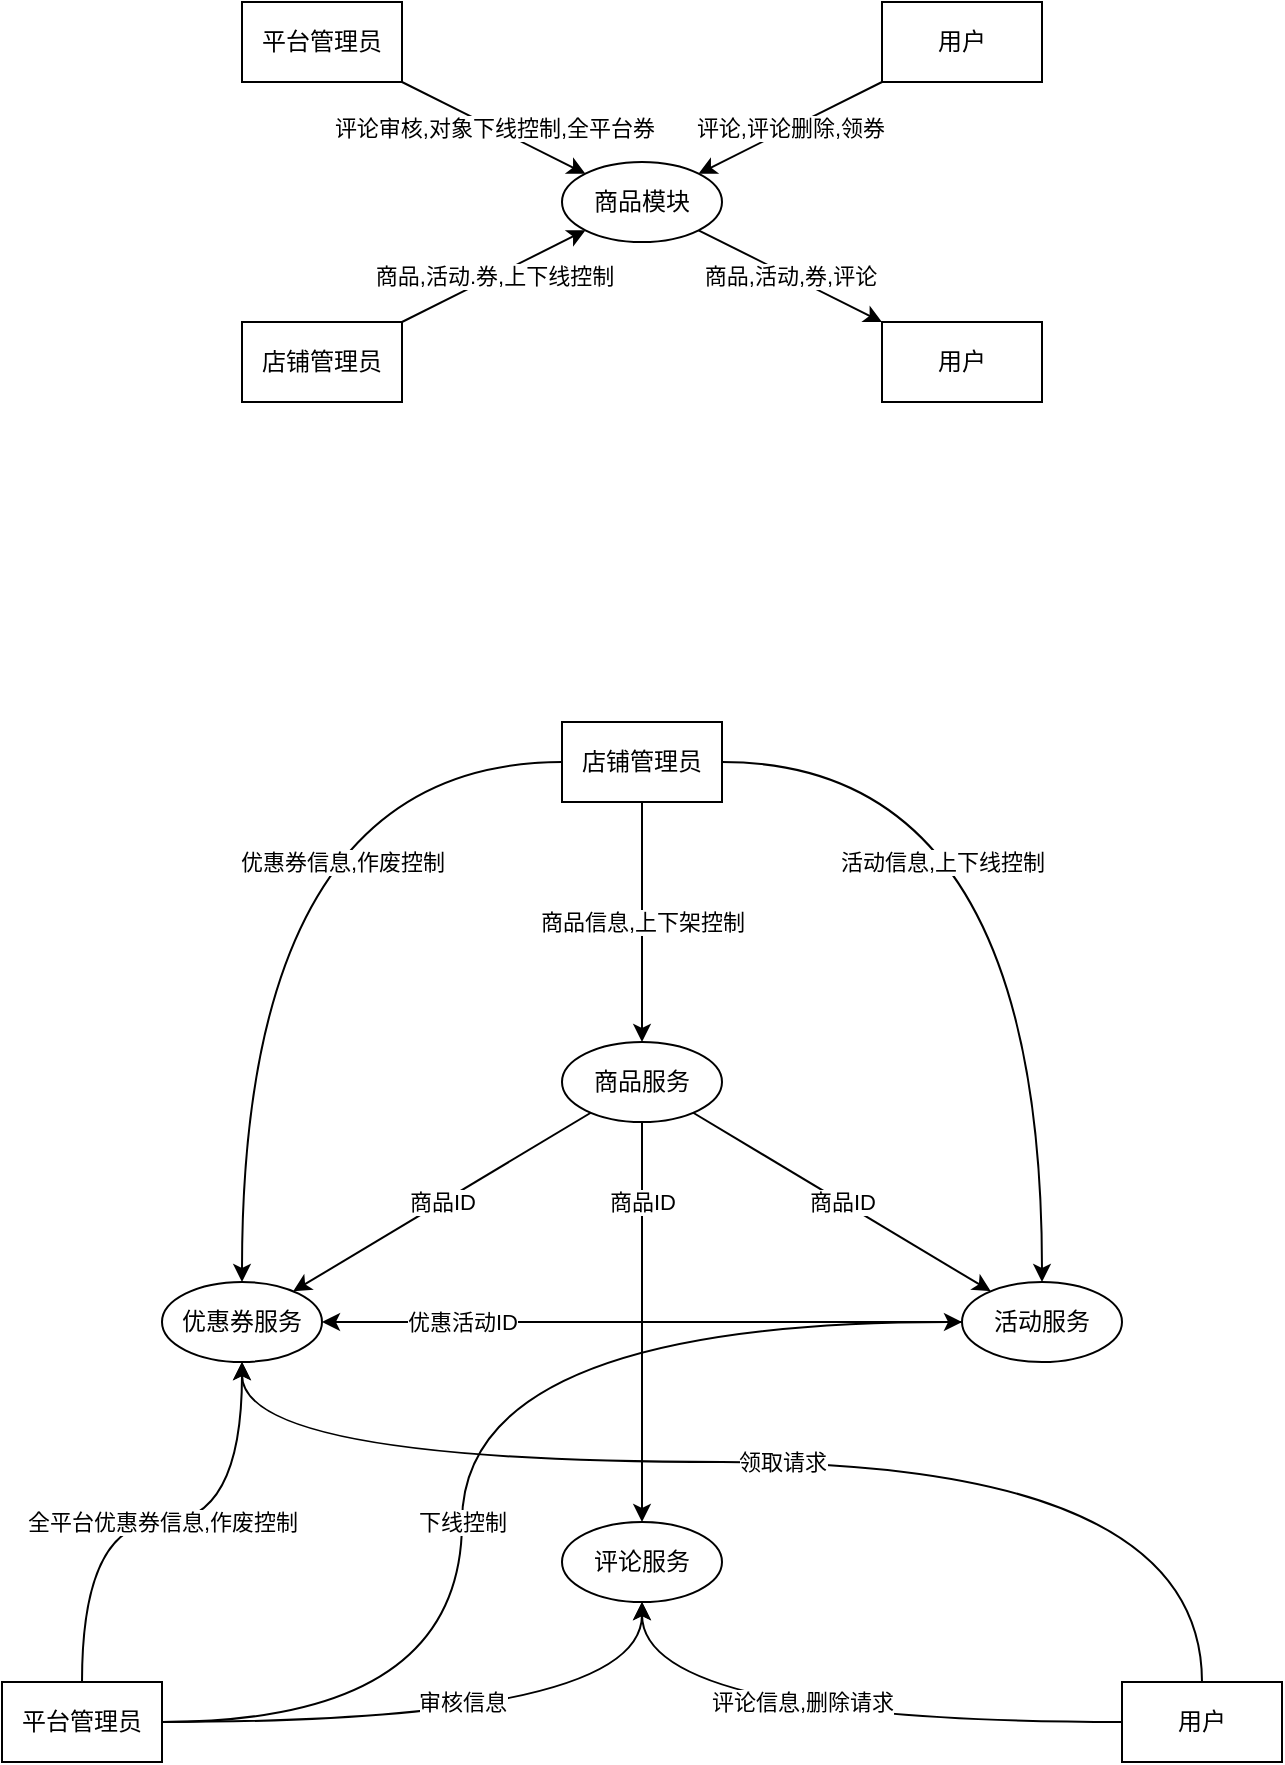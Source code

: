 <mxfile version="13.8.2" type="github">
  <diagram id="tlwxFYN7nEPO611R5yER" name="Page-1">
    <mxGraphModel dx="1114" dy="786" grid="1" gridSize="10" guides="1" tooltips="1" connect="1" arrows="1" fold="1" page="1" pageScale="1" pageWidth="850" pageHeight="1100" math="0" shadow="0">
      <root>
        <mxCell id="0" />
        <mxCell id="1" parent="0" />
        <mxCell id="JlzYUt2903bJceBeCsOK-10" value="商品,活动,券,评论" style="edgeStyle=none;rounded=0;orthogonalLoop=1;jettySize=auto;html=1;" edge="1" parent="1" source="JlzYUt2903bJceBeCsOK-1" target="JlzYUt2903bJceBeCsOK-9">
          <mxGeometry relative="1" as="geometry" />
        </mxCell>
        <mxCell id="JlzYUt2903bJceBeCsOK-1" value="商品模块" style="ellipse;whiteSpace=wrap;html=1;" vertex="1" parent="1">
          <mxGeometry x="360" y="120" width="80" height="40" as="geometry" />
        </mxCell>
        <mxCell id="JlzYUt2903bJceBeCsOK-8" value="评论,评论删除,领券" style="edgeStyle=none;rounded=0;orthogonalLoop=1;jettySize=auto;html=1;" edge="1" parent="1" source="JlzYUt2903bJceBeCsOK-2" target="JlzYUt2903bJceBeCsOK-1">
          <mxGeometry relative="1" as="geometry" />
        </mxCell>
        <mxCell id="JlzYUt2903bJceBeCsOK-2" value="用户" style="rounded=0;whiteSpace=wrap;html=1;" vertex="1" parent="1">
          <mxGeometry x="520" y="40" width="80" height="40" as="geometry" />
        </mxCell>
        <mxCell id="JlzYUt2903bJceBeCsOK-6" value="评论审核,对象下线控制,全平台券" style="rounded=0;orthogonalLoop=1;jettySize=auto;html=1;" edge="1" parent="1" source="JlzYUt2903bJceBeCsOK-4" target="JlzYUt2903bJceBeCsOK-1">
          <mxGeometry relative="1" as="geometry" />
        </mxCell>
        <mxCell id="JlzYUt2903bJceBeCsOK-4" value="平台管理员" style="rounded=0;whiteSpace=wrap;html=1;" vertex="1" parent="1">
          <mxGeometry x="200" y="40" width="80" height="40" as="geometry" />
        </mxCell>
        <mxCell id="JlzYUt2903bJceBeCsOK-7" value="商品,活动.券,上下线控制" style="edgeStyle=none;rounded=0;orthogonalLoop=1;jettySize=auto;html=1;" edge="1" parent="1" source="JlzYUt2903bJceBeCsOK-5" target="JlzYUt2903bJceBeCsOK-1">
          <mxGeometry relative="1" as="geometry" />
        </mxCell>
        <mxCell id="JlzYUt2903bJceBeCsOK-5" value="店铺管理员" style="rounded=0;whiteSpace=wrap;html=1;" vertex="1" parent="1">
          <mxGeometry x="200" y="200" width="80" height="40" as="geometry" />
        </mxCell>
        <mxCell id="JlzYUt2903bJceBeCsOK-9" value="用户" style="rounded=0;whiteSpace=wrap;html=1;" vertex="1" parent="1">
          <mxGeometry x="520" y="200" width="80" height="40" as="geometry" />
        </mxCell>
        <mxCell id="JlzYUt2903bJceBeCsOK-22" value="商品ID" style="rounded=0;orthogonalLoop=1;jettySize=auto;html=1;" edge="1" parent="1" source="JlzYUt2903bJceBeCsOK-11" target="JlzYUt2903bJceBeCsOK-13">
          <mxGeometry relative="1" as="geometry" />
        </mxCell>
        <mxCell id="JlzYUt2903bJceBeCsOK-30" value="商品ID" style="edgeStyle=orthogonalEdgeStyle;curved=1;rounded=0;orthogonalLoop=1;jettySize=auto;html=1;" edge="1" parent="1" source="JlzYUt2903bJceBeCsOK-11" target="JlzYUt2903bJceBeCsOK-12">
          <mxGeometry x="-0.6" relative="1" as="geometry">
            <mxPoint as="offset" />
          </mxGeometry>
        </mxCell>
        <mxCell id="JlzYUt2903bJceBeCsOK-31" value="商品ID" style="rounded=0;orthogonalLoop=1;jettySize=auto;html=1;" edge="1" parent="1" source="JlzYUt2903bJceBeCsOK-11" target="JlzYUt2903bJceBeCsOK-14">
          <mxGeometry relative="1" as="geometry" />
        </mxCell>
        <mxCell id="JlzYUt2903bJceBeCsOK-11" value="商品服务" style="ellipse;whiteSpace=wrap;html=1;" vertex="1" parent="1">
          <mxGeometry x="360" y="560" width="80" height="40" as="geometry" />
        </mxCell>
        <mxCell id="JlzYUt2903bJceBeCsOK-12" value="评论服务" style="ellipse;whiteSpace=wrap;html=1;" vertex="1" parent="1">
          <mxGeometry x="360" y="800" width="80" height="40" as="geometry" />
        </mxCell>
        <mxCell id="JlzYUt2903bJceBeCsOK-23" value="优惠活动ID" style="edgeStyle=none;rounded=0;orthogonalLoop=1;jettySize=auto;html=1;" edge="1" parent="1" source="JlzYUt2903bJceBeCsOK-13" target="JlzYUt2903bJceBeCsOK-14">
          <mxGeometry x="0.562" relative="1" as="geometry">
            <mxPoint as="offset" />
          </mxGeometry>
        </mxCell>
        <mxCell id="JlzYUt2903bJceBeCsOK-13" value="活动服务" style="ellipse;whiteSpace=wrap;html=1;" vertex="1" parent="1">
          <mxGeometry x="560" y="680" width="80" height="40" as="geometry" />
        </mxCell>
        <mxCell id="JlzYUt2903bJceBeCsOK-14" value="优惠券服务" style="ellipse;whiteSpace=wrap;html=1;" vertex="1" parent="1">
          <mxGeometry x="160" y="680" width="80" height="40" as="geometry" />
        </mxCell>
        <mxCell id="JlzYUt2903bJceBeCsOK-26" value="评论信息,删除请求" style="edgeStyle=orthogonalEdgeStyle;curved=1;rounded=0;orthogonalLoop=1;jettySize=auto;html=1;" edge="1" parent="1" source="JlzYUt2903bJceBeCsOK-15" target="JlzYUt2903bJceBeCsOK-12">
          <mxGeometry x="0.067" y="-10" relative="1" as="geometry">
            <mxPoint as="offset" />
          </mxGeometry>
        </mxCell>
        <mxCell id="JlzYUt2903bJceBeCsOK-29" value="领取请求" style="edgeStyle=orthogonalEdgeStyle;curved=1;rounded=0;orthogonalLoop=1;jettySize=auto;html=1;" edge="1" parent="1" source="JlzYUt2903bJceBeCsOK-15" target="JlzYUt2903bJceBeCsOK-14">
          <mxGeometry relative="1" as="geometry">
            <Array as="points">
              <mxPoint x="680" y="770" />
              <mxPoint x="200" y="770" />
            </Array>
          </mxGeometry>
        </mxCell>
        <mxCell id="JlzYUt2903bJceBeCsOK-15" value="用户" style="rounded=0;whiteSpace=wrap;html=1;" vertex="1" parent="1">
          <mxGeometry x="640" y="880" width="80" height="40" as="geometry" />
        </mxCell>
        <mxCell id="JlzYUt2903bJceBeCsOK-18" value="商品信息,上下架控制" style="edgeStyle=orthogonalEdgeStyle;rounded=0;orthogonalLoop=1;jettySize=auto;html=1;curved=1;" edge="1" parent="1" source="JlzYUt2903bJceBeCsOK-16" target="JlzYUt2903bJceBeCsOK-11">
          <mxGeometry relative="1" as="geometry">
            <Array as="points">
              <mxPoint x="400" y="500" />
              <mxPoint x="400" y="500" />
            </Array>
          </mxGeometry>
        </mxCell>
        <mxCell id="JlzYUt2903bJceBeCsOK-21" value="活动信息,上下线控制" style="edgeStyle=orthogonalEdgeStyle;curved=1;rounded=0;orthogonalLoop=1;jettySize=auto;html=1;" edge="1" parent="1" source="JlzYUt2903bJceBeCsOK-16" target="JlzYUt2903bJceBeCsOK-13">
          <mxGeometry x="-0.476" y="-50" relative="1" as="geometry">
            <mxPoint as="offset" />
          </mxGeometry>
        </mxCell>
        <mxCell id="JlzYUt2903bJceBeCsOK-24" value="优惠券信息,作废控制" style="edgeStyle=orthogonalEdgeStyle;rounded=0;orthogonalLoop=1;jettySize=auto;html=1;curved=1;" edge="1" parent="1" source="JlzYUt2903bJceBeCsOK-16" target="JlzYUt2903bJceBeCsOK-14">
          <mxGeometry x="-0.476" y="50" relative="1" as="geometry">
            <mxPoint as="offset" />
          </mxGeometry>
        </mxCell>
        <mxCell id="JlzYUt2903bJceBeCsOK-16" value="店铺管理员" style="rounded=0;whiteSpace=wrap;html=1;" vertex="1" parent="1">
          <mxGeometry x="360" y="400" width="80" height="40" as="geometry" />
        </mxCell>
        <mxCell id="JlzYUt2903bJceBeCsOK-25" value="审核信息" style="edgeStyle=orthogonalEdgeStyle;curved=1;rounded=0;orthogonalLoop=1;jettySize=auto;html=1;" edge="1" parent="1" source="JlzYUt2903bJceBeCsOK-17" target="JlzYUt2903bJceBeCsOK-12">
          <mxGeometry y="10" relative="1" as="geometry">
            <mxPoint as="offset" />
          </mxGeometry>
        </mxCell>
        <mxCell id="JlzYUt2903bJceBeCsOK-27" value="全平台优惠券信息,作废控制" style="edgeStyle=orthogonalEdgeStyle;curved=1;rounded=0;orthogonalLoop=1;jettySize=auto;html=1;" edge="1" parent="1" source="JlzYUt2903bJceBeCsOK-17" target="JlzYUt2903bJceBeCsOK-14">
          <mxGeometry relative="1" as="geometry" />
        </mxCell>
        <mxCell id="JlzYUt2903bJceBeCsOK-28" value="下线控制" style="edgeStyle=orthogonalEdgeStyle;curved=1;rounded=0;orthogonalLoop=1;jettySize=auto;html=1;" edge="1" parent="1" source="JlzYUt2903bJceBeCsOK-17" target="JlzYUt2903bJceBeCsOK-13">
          <mxGeometry x="-0.167" relative="1" as="geometry">
            <Array as="points">
              <mxPoint x="310" y="900" />
              <mxPoint x="310" y="700" />
            </Array>
            <mxPoint as="offset" />
          </mxGeometry>
        </mxCell>
        <mxCell id="JlzYUt2903bJceBeCsOK-17" value="平台管理员" style="rounded=0;whiteSpace=wrap;html=1;" vertex="1" parent="1">
          <mxGeometry x="80" y="880" width="80" height="40" as="geometry" />
        </mxCell>
      </root>
    </mxGraphModel>
  </diagram>
</mxfile>
